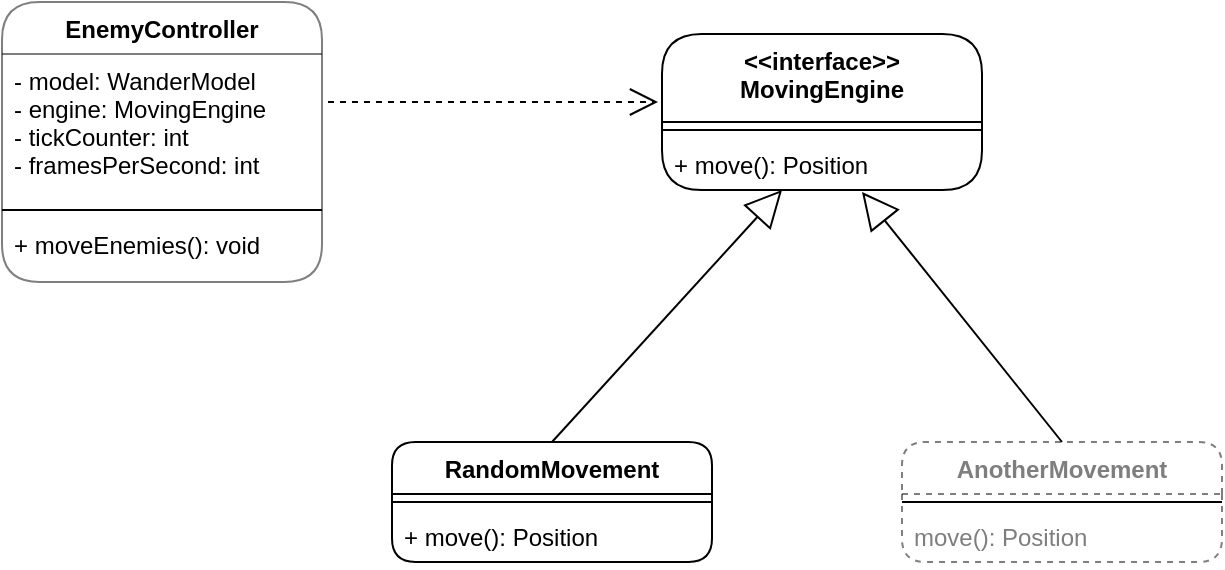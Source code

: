<mxfile version="14.5.1" type="device"><diagram id="XXxm6Vveg5UFxrlQWN0e" name="Page-1"><mxGraphModel dx="1422" dy="822" grid="1" gridSize="10" guides="1" tooltips="1" connect="1" arrows="1" fold="1" page="1" pageScale="1" pageWidth="850" pageHeight="1100" math="0" shadow="0"><root><mxCell id="0"/><mxCell id="1" parent="0"/><mxCell id="_Qzbfzzf3RlPMR8rKwwd-5" value="&lt;&lt;interface&gt;&gt;&#10;MovingEngine" style="swimlane;fontStyle=1;align=center;verticalAlign=top;childLayout=stackLayout;horizontal=1;startSize=44;horizontalStack=0;resizeParent=1;resizeParentMax=0;resizeLast=0;collapsible=1;marginBottom=0;rounded=1;" parent="1" vertex="1"><mxGeometry x="400" y="256" width="160" height="78" as="geometry"/></mxCell><mxCell id="_Qzbfzzf3RlPMR8rKwwd-7" value="" style="line;strokeWidth=1;fillColor=none;align=left;verticalAlign=middle;spacingTop=-1;spacingLeft=3;spacingRight=3;rotatable=0;labelPosition=right;points=[];portConstraint=eastwest;" parent="_Qzbfzzf3RlPMR8rKwwd-5" vertex="1"><mxGeometry y="44" width="160" height="8" as="geometry"/></mxCell><mxCell id="_Qzbfzzf3RlPMR8rKwwd-8" value="+ move(): Position" style="text;strokeColor=none;fillColor=none;align=left;verticalAlign=top;spacingLeft=4;spacingRight=4;overflow=hidden;rotatable=0;points=[[0,0.5],[1,0.5]];portConstraint=eastwest;" parent="_Qzbfzzf3RlPMR8rKwwd-5" vertex="1"><mxGeometry y="52" width="160" height="26" as="geometry"/></mxCell><mxCell id="_Qzbfzzf3RlPMR8rKwwd-9" value="" style="endArrow=block;endSize=16;endFill=0;html=1;entryX=0.375;entryY=1;entryDx=0;entryDy=0;entryPerimeter=0;exitX=0.5;exitY=0;exitDx=0;exitDy=0;" parent="1" source="_Qzbfzzf3RlPMR8rKwwd-10" target="_Qzbfzzf3RlPMR8rKwwd-8" edge="1"><mxGeometry width="160" relative="1" as="geometry"><mxPoint x="460" y="440" as="sourcePoint"/><mxPoint x="620" y="440" as="targetPoint"/></mxGeometry></mxCell><mxCell id="_Qzbfzzf3RlPMR8rKwwd-10" value="RandomMovement" style="swimlane;fontStyle=1;align=center;verticalAlign=top;childLayout=stackLayout;horizontal=1;startSize=26;horizontalStack=0;resizeParent=1;resizeParentMax=0;resizeLast=0;collapsible=1;marginBottom=0;rounded=1;" parent="1" vertex="1"><mxGeometry x="265" y="460" width="160" height="60" as="geometry"/></mxCell><mxCell id="_Qzbfzzf3RlPMR8rKwwd-12" value="" style="line;strokeWidth=1;fillColor=none;align=left;verticalAlign=middle;spacingTop=-1;spacingLeft=3;spacingRight=3;rotatable=0;labelPosition=right;points=[];portConstraint=eastwest;" parent="_Qzbfzzf3RlPMR8rKwwd-10" vertex="1"><mxGeometry y="26" width="160" height="8" as="geometry"/></mxCell><mxCell id="_Qzbfzzf3RlPMR8rKwwd-13" value="+ move(): Position" style="text;strokeColor=none;fillColor=none;align=left;verticalAlign=top;spacingLeft=4;spacingRight=4;overflow=hidden;rotatable=0;points=[[0,0.5],[1,0.5]];portConstraint=eastwest;" parent="_Qzbfzzf3RlPMR8rKwwd-10" vertex="1"><mxGeometry y="34" width="160" height="26" as="geometry"/></mxCell><mxCell id="_Qzbfzzf3RlPMR8rKwwd-14" value="AnotherMovement" style="swimlane;fontStyle=1;align=center;verticalAlign=top;childLayout=stackLayout;horizontal=1;startSize=26;horizontalStack=0;resizeParent=1;resizeParentMax=0;resizeLast=0;collapsible=1;marginBottom=0;dashed=1;opacity=50;textOpacity=50;rounded=1;" parent="1" vertex="1"><mxGeometry x="520" y="460" width="160" height="60" as="geometry"/></mxCell><mxCell id="_Qzbfzzf3RlPMR8rKwwd-16" value="" style="line;strokeWidth=1;fillColor=none;align=left;verticalAlign=middle;spacingTop=-1;spacingLeft=3;spacingRight=3;rotatable=0;labelPosition=right;points=[];portConstraint=eastwest;" parent="_Qzbfzzf3RlPMR8rKwwd-14" vertex="1"><mxGeometry y="26" width="160" height="8" as="geometry"/></mxCell><mxCell id="_Qzbfzzf3RlPMR8rKwwd-17" value="move(): Position" style="text;strokeColor=none;fillColor=none;align=left;verticalAlign=top;spacingLeft=4;spacingRight=4;overflow=hidden;rotatable=0;points=[[0,0.5],[1,0.5]];portConstraint=eastwest;textOpacity=50;" parent="_Qzbfzzf3RlPMR8rKwwd-14" vertex="1"><mxGeometry y="34" width="160" height="26" as="geometry"/></mxCell><mxCell id="_Qzbfzzf3RlPMR8rKwwd-18" value="" style="endArrow=block;endSize=16;endFill=0;html=1;exitX=0.5;exitY=0;exitDx=0;exitDy=0;entryX=0.625;entryY=1.038;entryDx=0;entryDy=0;entryPerimeter=0;" parent="1" source="_Qzbfzzf3RlPMR8rKwwd-14" target="_Qzbfzzf3RlPMR8rKwwd-8" edge="1"><mxGeometry width="160" relative="1" as="geometry"><mxPoint x="630" y="400" as="sourcePoint"/><mxPoint x="790" y="400" as="targetPoint"/></mxGeometry></mxCell><mxCell id="yIZMfzV2pCjDkfYtYoEI-1" value="EnemyController" style="swimlane;fontStyle=1;align=center;verticalAlign=top;childLayout=stackLayout;horizontal=1;startSize=26;horizontalStack=0;resizeParent=1;resizeParentMax=0;resizeLast=0;collapsible=1;marginBottom=0;strokeColor=#000000;opacity=50;rounded=1;arcSize=24;" vertex="1" parent="1"><mxGeometry x="70" y="240" width="160" height="140" as="geometry"/></mxCell><mxCell id="yIZMfzV2pCjDkfYtYoEI-2" value="- model: WanderModel&#10;- engine: MovingEngine&#10;- tickCounter: int&#10;- framesPerSecond: int" style="text;strokeColor=none;fillColor=none;align=left;verticalAlign=top;spacingLeft=4;spacingRight=4;overflow=hidden;rotatable=0;points=[[0,0.5],[1,0.5]];portConstraint=eastwest;" vertex="1" parent="yIZMfzV2pCjDkfYtYoEI-1"><mxGeometry y="26" width="160" height="74" as="geometry"/></mxCell><mxCell id="yIZMfzV2pCjDkfYtYoEI-3" value="" style="line;strokeWidth=1;fillColor=none;align=left;verticalAlign=middle;spacingTop=-1;spacingLeft=3;spacingRight=3;rotatable=0;labelPosition=right;points=[];portConstraint=eastwest;" vertex="1" parent="yIZMfzV2pCjDkfYtYoEI-1"><mxGeometry y="100" width="160" height="8" as="geometry"/></mxCell><mxCell id="yIZMfzV2pCjDkfYtYoEI-4" value="+ moveEnemies(): void" style="text;strokeColor=none;fillColor=none;align=left;verticalAlign=top;spacingLeft=4;spacingRight=4;overflow=hidden;rotatable=0;points=[[0,0.5],[1,0.5]];portConstraint=eastwest;" vertex="1" parent="yIZMfzV2pCjDkfYtYoEI-1"><mxGeometry y="108" width="160" height="32" as="geometry"/></mxCell><mxCell id="yIZMfzV2pCjDkfYtYoEI-5" value="" style="endArrow=open;endSize=12;dashed=1;html=1;" edge="1" parent="1"><mxGeometry width="160" relative="1" as="geometry"><mxPoint x="233" y="290" as="sourcePoint"/><mxPoint x="398" y="290" as="targetPoint"/></mxGeometry></mxCell></root></mxGraphModel></diagram></mxfile>